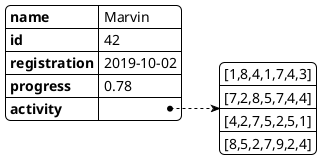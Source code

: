 @startyaml
!theme plain
name: Marvin
id: 42
registration: 2019-10-02
progress: 0.78
activity: nil
  - [1,8,4,1,7,4,3]
  - [7,2,8,5,7,4,4]
  - [4,2,7,5,2,5,1]
  - [8,5,2,7,9,2,4]
@endyaml
